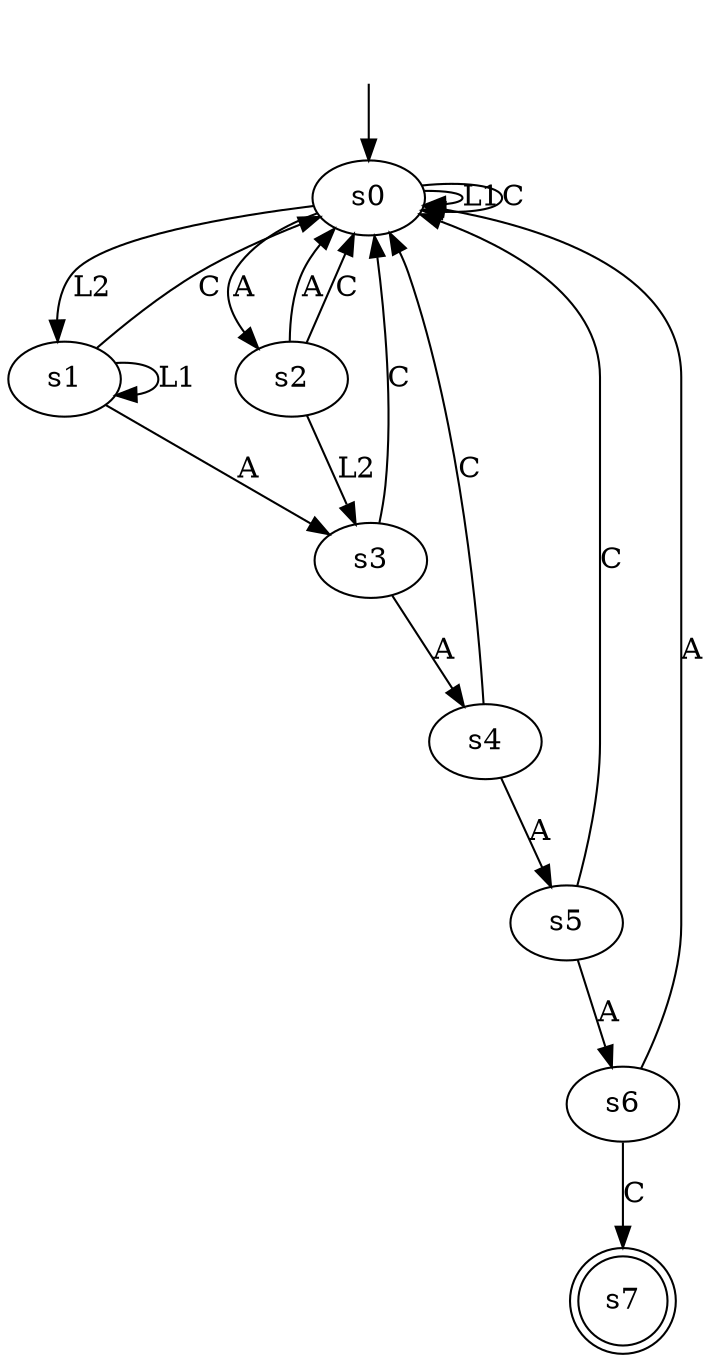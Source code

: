 digraph "output/magento_result_b_0.2" {
s0 [label=s0];
s1 [label=s1];
s2 [label=s2];
s3 [label=s3];
s4 [label=s4];
s5 [label=s5];
s6 [label=s6];
s7 [label=s7, shape=doublecircle];
s0 -> s0  [label=L1];
s0 -> s1  [label=L2];
s0 -> s2  [label=A];
s0 -> s0  [label=C];
s1 -> s1  [label=L1];
s1 -> s3  [label=A];
s1 -> s0  [label=C];
s2 -> s3  [label=L2];
s2 -> s0  [label=A];
s2 -> s0  [label=C];
s3 -> s4  [label=A];
s3 -> s0  [label=C];
s4 -> s5  [label=A];
s4 -> s0  [label=C];
s5 -> s6  [label=A];
s5 -> s0  [label=C];
s6 -> s0  [label=A];
s6 -> s7  [label=C];
__start0 [label="", shape=none];
__start0 -> s0  [label=""];
}
